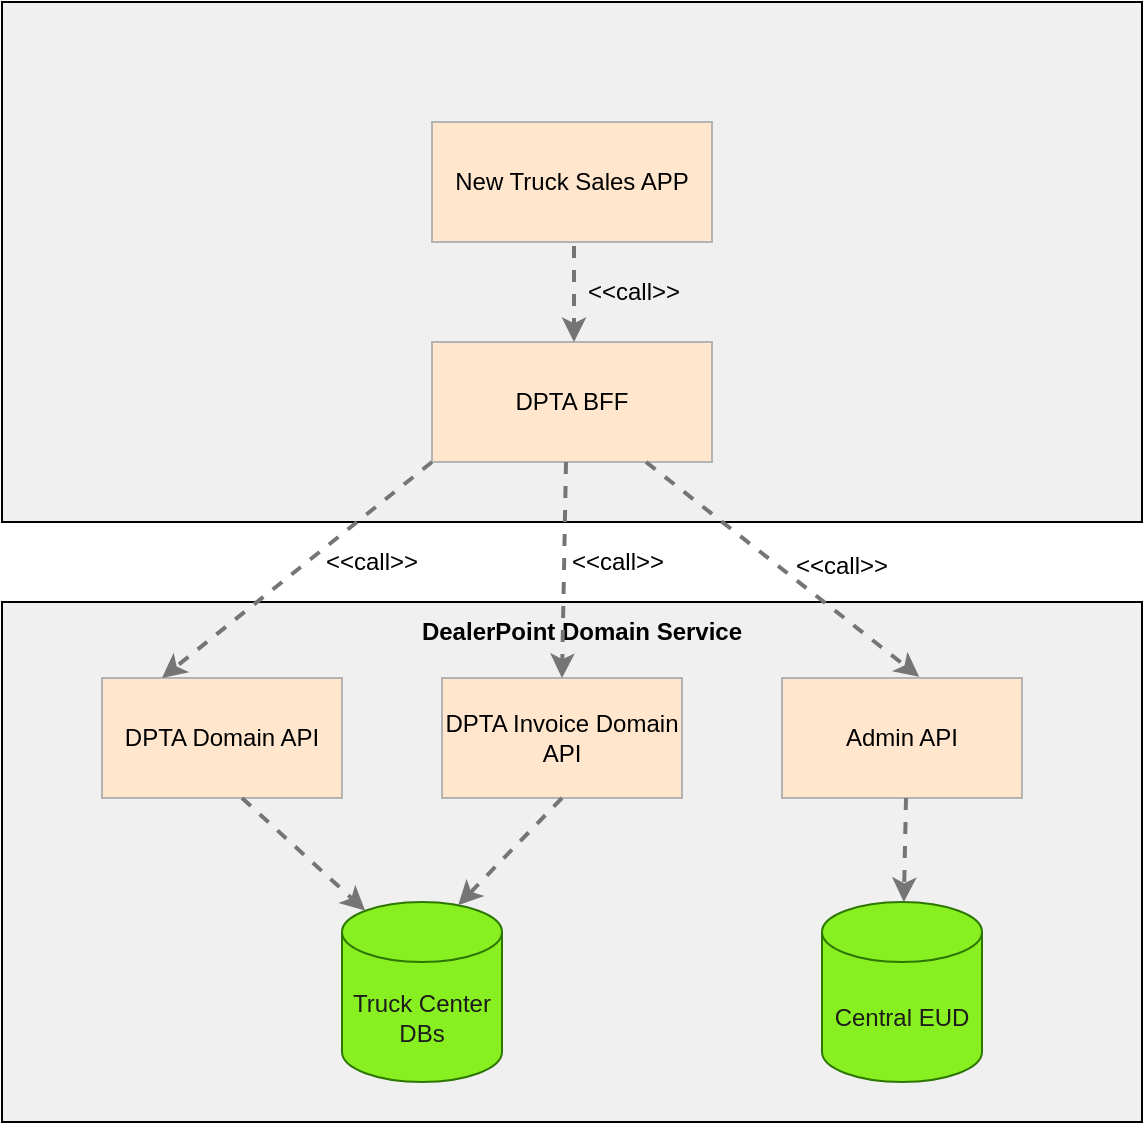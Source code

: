 <mxfile version="24.6.0" type="github">
  <diagram name="Page-1" id="2JbFzBjvc-V36ojbB2ey">
    <mxGraphModel dx="903" dy="509" grid="1" gridSize="10" guides="1" tooltips="1" connect="1" arrows="1" fold="1" page="1" pageScale="1" pageWidth="850" pageHeight="1100" math="0" shadow="0">
      <root>
        <mxCell id="0" />
        <mxCell id="1" parent="0" />
        <mxCell id="iQQiFKTyHVDbiBIeFxv5-1" value="" style="rounded=0;whiteSpace=wrap;html=1;fillColor=#F0F0F0;" vertex="1" parent="1">
          <mxGeometry x="70" y="820" width="570" height="260" as="geometry" />
        </mxCell>
        <mxCell id="iQQiFKTyHVDbiBIeFxv5-4" value="DPTA Domain API" style="rounded=0;whiteSpace=wrap;html=1;fillColor=#ffe6cc;strokeColor=#B3B3B3;" vertex="1" parent="1">
          <mxGeometry x="120" y="858" width="120" height="60" as="geometry" />
        </mxCell>
        <mxCell id="iQQiFKTyHVDbiBIeFxv5-5" value="DPTA Invoice Domain API" style="rounded=0;whiteSpace=wrap;html=1;fillColor=#ffe6cc;strokeColor=#B3B3B3;" vertex="1" parent="1">
          <mxGeometry x="290" y="858" width="120" height="60" as="geometry" />
        </mxCell>
        <mxCell id="iQQiFKTyHVDbiBIeFxv5-6" value="Admin API" style="rounded=0;whiteSpace=wrap;html=1;fillColor=#ffe6cc;strokeColor=#B3B3B3;" vertex="1" parent="1">
          <mxGeometry x="460" y="858" width="120" height="60" as="geometry" />
        </mxCell>
        <mxCell id="iQQiFKTyHVDbiBIeFxv5-7" value="Truck Center DBs" style="shape=cylinder3;whiteSpace=wrap;html=1;boundedLbl=1;backgroundOutline=1;size=15;fillColor=#88F020;fontColor=#1C1C1C;strokeColor=#2D7600;" vertex="1" parent="1">
          <mxGeometry x="240" y="970" width="80" height="90" as="geometry" />
        </mxCell>
        <mxCell id="iQQiFKTyHVDbiBIeFxv5-8" value="Central EUD" style="shape=cylinder3;whiteSpace=wrap;html=1;boundedLbl=1;backgroundOutline=1;size=15;fillColor=#88F020;fontColor=#1C1C1C;strokeColor=#2D7600;" vertex="1" parent="1">
          <mxGeometry x="480" y="970" width="80" height="90" as="geometry" />
        </mxCell>
        <mxCell id="iQQiFKTyHVDbiBIeFxv5-9" value="" style="endArrow=classic;html=1;rounded=0;dashed=1;entryX=0.145;entryY=0;entryDx=0;entryDy=4.35;entryPerimeter=0;strokeColor=#757575;strokeWidth=2;" edge="1" parent="1" target="iQQiFKTyHVDbiBIeFxv5-7">
          <mxGeometry width="50" height="50" relative="1" as="geometry">
            <mxPoint x="190" y="918" as="sourcePoint" />
            <mxPoint x="240" y="868" as="targetPoint" />
          </mxGeometry>
        </mxCell>
        <mxCell id="iQQiFKTyHVDbiBIeFxv5-10" value="" style="endArrow=classic;html=1;rounded=0;dashed=1;entryX=0.726;entryY=0.018;entryDx=0;entryDy=0;entryPerimeter=0;strokeColor=#757575;strokeWidth=2;" edge="1" parent="1" target="iQQiFKTyHVDbiBIeFxv5-7">
          <mxGeometry width="50" height="50" relative="1" as="geometry">
            <mxPoint x="350" y="918" as="sourcePoint" />
            <mxPoint x="440" y="970" as="targetPoint" />
          </mxGeometry>
        </mxCell>
        <mxCell id="iQQiFKTyHVDbiBIeFxv5-11" value="" style="endArrow=classic;html=1;rounded=0;dashed=1;strokeColor=#757575;strokeWidth=2;" edge="1" parent="1" target="iQQiFKTyHVDbiBIeFxv5-8">
          <mxGeometry width="50" height="50" relative="1" as="geometry">
            <mxPoint x="522" y="918" as="sourcePoint" />
            <mxPoint x="470" y="972" as="targetPoint" />
          </mxGeometry>
        </mxCell>
        <mxCell id="iQQiFKTyHVDbiBIeFxv5-12" value="DealerPoint Domain Service" style="text;html=1;align=center;verticalAlign=middle;whiteSpace=wrap;rounded=0;fontStyle=1" vertex="1" parent="1">
          <mxGeometry x="240" y="820" width="240" height="30" as="geometry" />
        </mxCell>
        <mxCell id="iQQiFKTyHVDbiBIeFxv5-13" value="" style="rounded=0;whiteSpace=wrap;html=1;fillColor=#F0F0F0;" vertex="1" parent="1">
          <mxGeometry x="70" y="520" width="570" height="260" as="geometry" />
        </mxCell>
        <mxCell id="iQQiFKTyHVDbiBIeFxv5-14" value="DPTA BFF" style="rounded=0;whiteSpace=wrap;html=1;fillColor=#ffe6cc;strokeColor=#B3B3B3;" vertex="1" parent="1">
          <mxGeometry x="285" y="690" width="140" height="60" as="geometry" />
        </mxCell>
        <mxCell id="iQQiFKTyHVDbiBIeFxv5-15" value="New Truck Sales APP" style="rounded=0;whiteSpace=wrap;html=1;fillColor=#ffe6cc;strokeColor=#B3B3B3;" vertex="1" parent="1">
          <mxGeometry x="285" y="580" width="140" height="60" as="geometry" />
        </mxCell>
        <mxCell id="iQQiFKTyHVDbiBIeFxv5-17" value="" style="endArrow=classic;html=1;rounded=0;dashed=1;entryX=0.25;entryY=0;entryDx=0;entryDy=0;strokeColor=#757575;strokeWidth=2;" edge="1" parent="1" target="iQQiFKTyHVDbiBIeFxv5-4">
          <mxGeometry width="50" height="50" relative="1" as="geometry">
            <mxPoint x="285" y="750" as="sourcePoint" />
            <mxPoint x="233" y="804" as="targetPoint" />
          </mxGeometry>
        </mxCell>
        <mxCell id="iQQiFKTyHVDbiBIeFxv5-18" value="" style="endArrow=classic;html=1;rounded=0;dashed=1;entryX=0.5;entryY=0;entryDx=0;entryDy=0;strokeColor=#757575;strokeWidth=2;" edge="1" parent="1" target="iQQiFKTyHVDbiBIeFxv5-5">
          <mxGeometry width="50" height="50" relative="1" as="geometry">
            <mxPoint x="352" y="750" as="sourcePoint" />
            <mxPoint x="300" y="804" as="targetPoint" />
          </mxGeometry>
        </mxCell>
        <mxCell id="iQQiFKTyHVDbiBIeFxv5-19" value="" style="endArrow=classic;html=1;rounded=0;dashed=1;entryX=0.572;entryY=-0.009;entryDx=0;entryDy=0;entryPerimeter=0;strokeColor=#757575;strokeWidth=2;" edge="1" parent="1" target="iQQiFKTyHVDbiBIeFxv5-6">
          <mxGeometry width="50" height="50" relative="1" as="geometry">
            <mxPoint x="392" y="750" as="sourcePoint" />
            <mxPoint x="340" y="804" as="targetPoint" />
          </mxGeometry>
        </mxCell>
        <mxCell id="iQQiFKTyHVDbiBIeFxv5-20" value="&amp;lt;&amp;lt;call&amp;gt;&amp;gt;" style="text;html=1;align=center;verticalAlign=middle;whiteSpace=wrap;rounded=0;" vertex="1" parent="1">
          <mxGeometry x="225" y="785" width="60" height="30" as="geometry" />
        </mxCell>
        <mxCell id="iQQiFKTyHVDbiBIeFxv5-21" value="&amp;lt;&amp;lt;call&amp;gt;&amp;gt;" style="text;html=1;align=center;verticalAlign=middle;whiteSpace=wrap;rounded=0;" vertex="1" parent="1">
          <mxGeometry x="348" y="785" width="60" height="30" as="geometry" />
        </mxCell>
        <mxCell id="iQQiFKTyHVDbiBIeFxv5-22" value="&amp;lt;&amp;lt;call&amp;gt;&amp;gt;" style="text;html=1;align=center;verticalAlign=middle;whiteSpace=wrap;rounded=0;" vertex="1" parent="1">
          <mxGeometry x="460" y="787" width="60" height="30" as="geometry" />
        </mxCell>
        <mxCell id="iQQiFKTyHVDbiBIeFxv5-23" value="" style="endArrow=classic;html=1;rounded=0;dashed=1;strokeColor=#757575;strokeWidth=2;" edge="1" parent="1">
          <mxGeometry width="50" height="50" relative="1" as="geometry">
            <mxPoint x="356" y="642" as="sourcePoint" />
            <mxPoint x="356" y="690" as="targetPoint" />
          </mxGeometry>
        </mxCell>
        <mxCell id="iQQiFKTyHVDbiBIeFxv5-24" value="&amp;lt;&amp;lt;call&amp;gt;&amp;gt;" style="text;html=1;align=center;verticalAlign=middle;whiteSpace=wrap;rounded=0;" vertex="1" parent="1">
          <mxGeometry x="356" y="650" width="60" height="30" as="geometry" />
        </mxCell>
      </root>
    </mxGraphModel>
  </diagram>
</mxfile>
